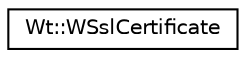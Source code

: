 digraph "Graphical Class Hierarchy"
{
 // LATEX_PDF_SIZE
  edge [fontname="Helvetica",fontsize="10",labelfontname="Helvetica",labelfontsize="10"];
  node [fontname="Helvetica",fontsize="10",shape=record];
  rankdir="LR";
  Node0 [label="Wt::WSslCertificate",height=0.2,width=0.4,color="black", fillcolor="white", style="filled",URL="$classWt_1_1WSslCertificate.html",tooltip="An interface to an SSL certificate."];
}
